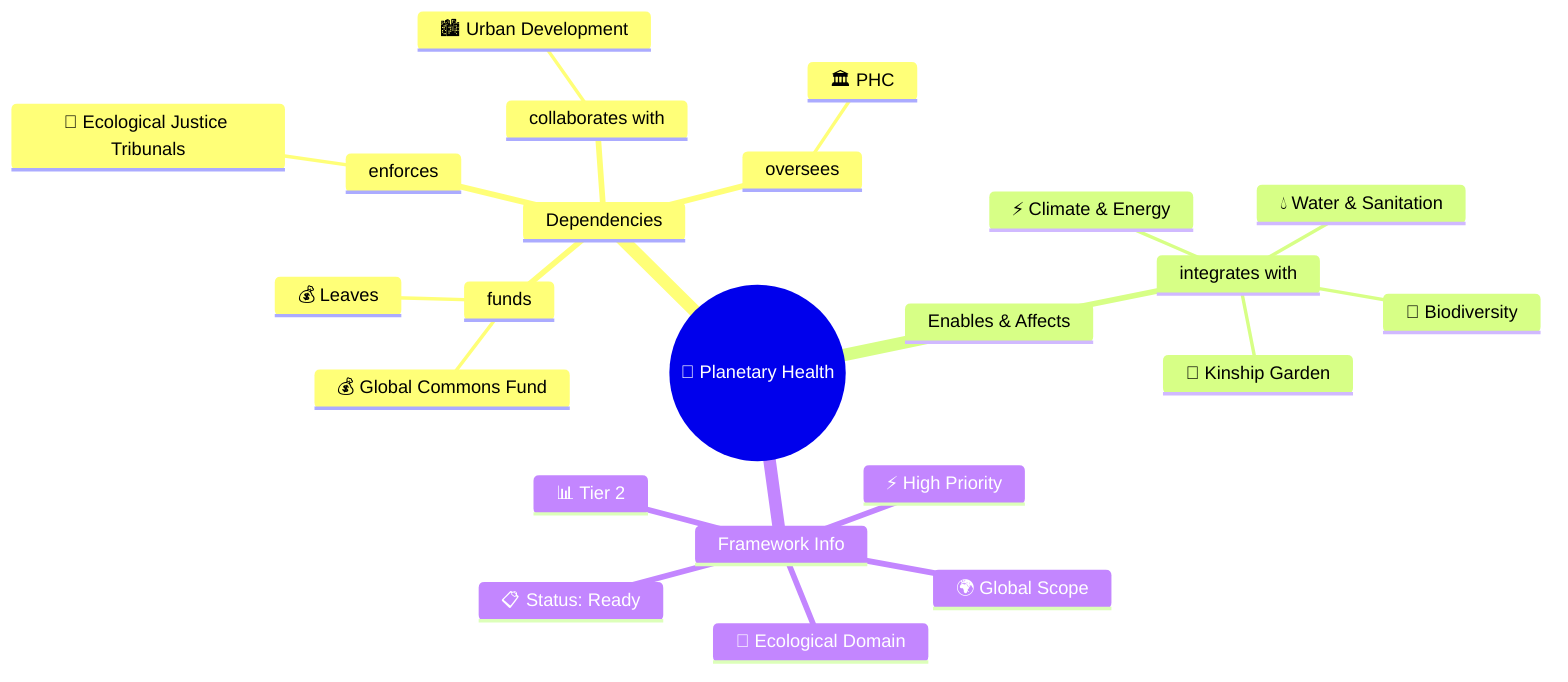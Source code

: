 mindmap
  root(("💚 Planetary Health"))
    Dependencies
      oversees
        🏛️ PHC
      funds
        💰 Leaves
        💰 Global Commons Fund
      enforces
        🏢 Ecological Justice Tribunals
      collaborates with
        🏙️ Urban Development
    Enables & Affects
      integrates with
        🌱 Kinship Garden
        💧 Water & Sanitation
        🦅 Biodiversity
        ⚡ Climate & Energy
    Framework Info
      📊 Tier 2
      🎯 Ecological Domain
      🌍 Global Scope
      ⚡ High Priority
      📋 Status: Ready